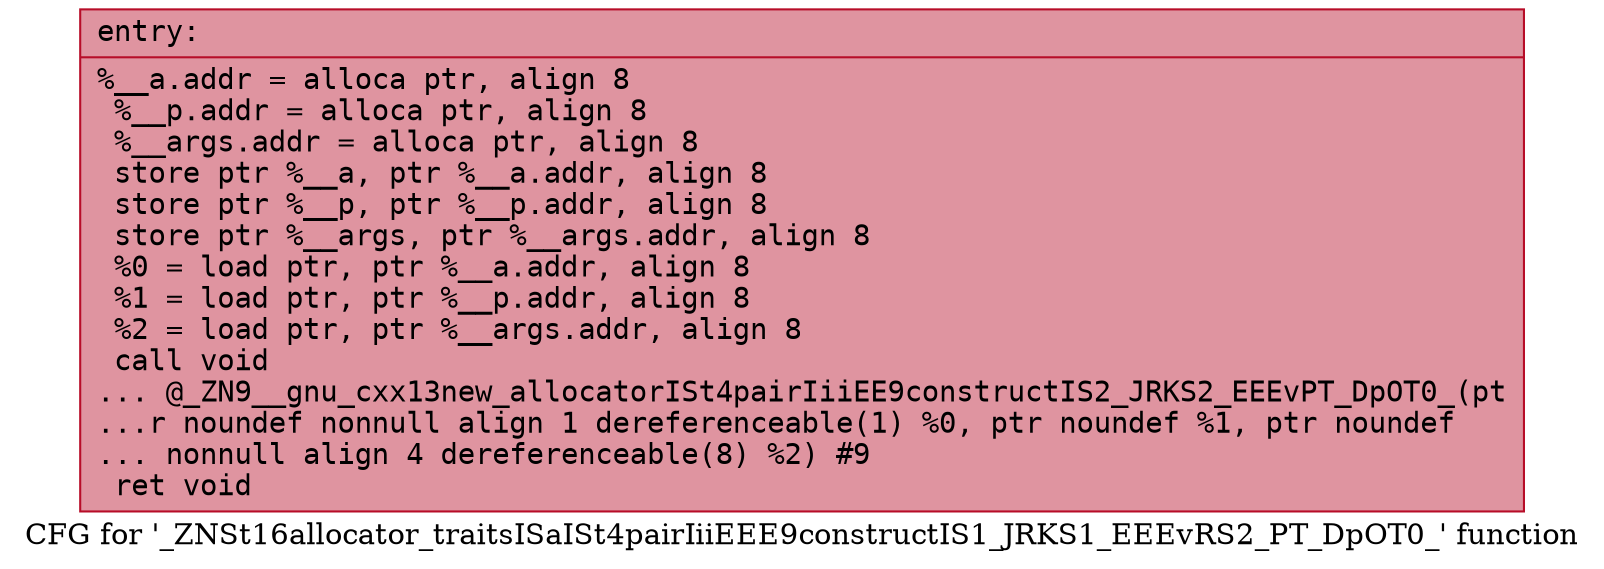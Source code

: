 digraph "CFG for '_ZNSt16allocator_traitsISaISt4pairIiiEEE9constructIS1_JRKS1_EEEvRS2_PT_DpOT0_' function" {
	label="CFG for '_ZNSt16allocator_traitsISaISt4pairIiiEEE9constructIS1_JRKS1_EEEvRS2_PT_DpOT0_' function";

	Node0x55c954f498a0 [shape=record,color="#b70d28ff", style=filled, fillcolor="#b70d2870" fontname="Courier",label="{entry:\l|  %__a.addr = alloca ptr, align 8\l  %__p.addr = alloca ptr, align 8\l  %__args.addr = alloca ptr, align 8\l  store ptr %__a, ptr %__a.addr, align 8\l  store ptr %__p, ptr %__p.addr, align 8\l  store ptr %__args, ptr %__args.addr, align 8\l  %0 = load ptr, ptr %__a.addr, align 8\l  %1 = load ptr, ptr %__p.addr, align 8\l  %2 = load ptr, ptr %__args.addr, align 8\l  call void\l... @_ZN9__gnu_cxx13new_allocatorISt4pairIiiEE9constructIS2_JRKS2_EEEvPT_DpOT0_(pt\l...r noundef nonnull align 1 dereferenceable(1) %0, ptr noundef %1, ptr noundef\l... nonnull align 4 dereferenceable(8) %2) #9\l  ret void\l}"];
}
